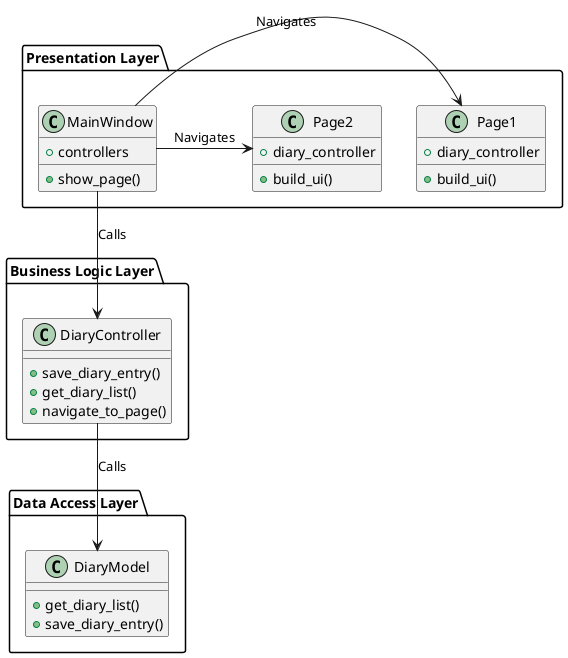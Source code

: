 @startuml name

package "Presentation Layer" {
    class MainWindow {
        + controllers
        + show_page()
    }

    class Page1 {
        + diary_controller
        + build_ui()
    }
    class Page2 {
        + diary_controller
        + build_ui()
    }
}

package "Business Logic Layer" {
    class DiaryController {
        + save_diary_entry()
        + get_diary_list()
        + navigate_to_page()
    }
}

package "Data Access Layer" {
    class DiaryModel {
        + get_diary_list()
        + save_diary_entry()
    }
}

MainWindow --> DiaryController : "Calls"
DiaryController --> DiaryModel : "Calls"

MainWindow -> Page1 : "Navigates"
MainWindow -> Page2 : "Navigates"

@enduml
